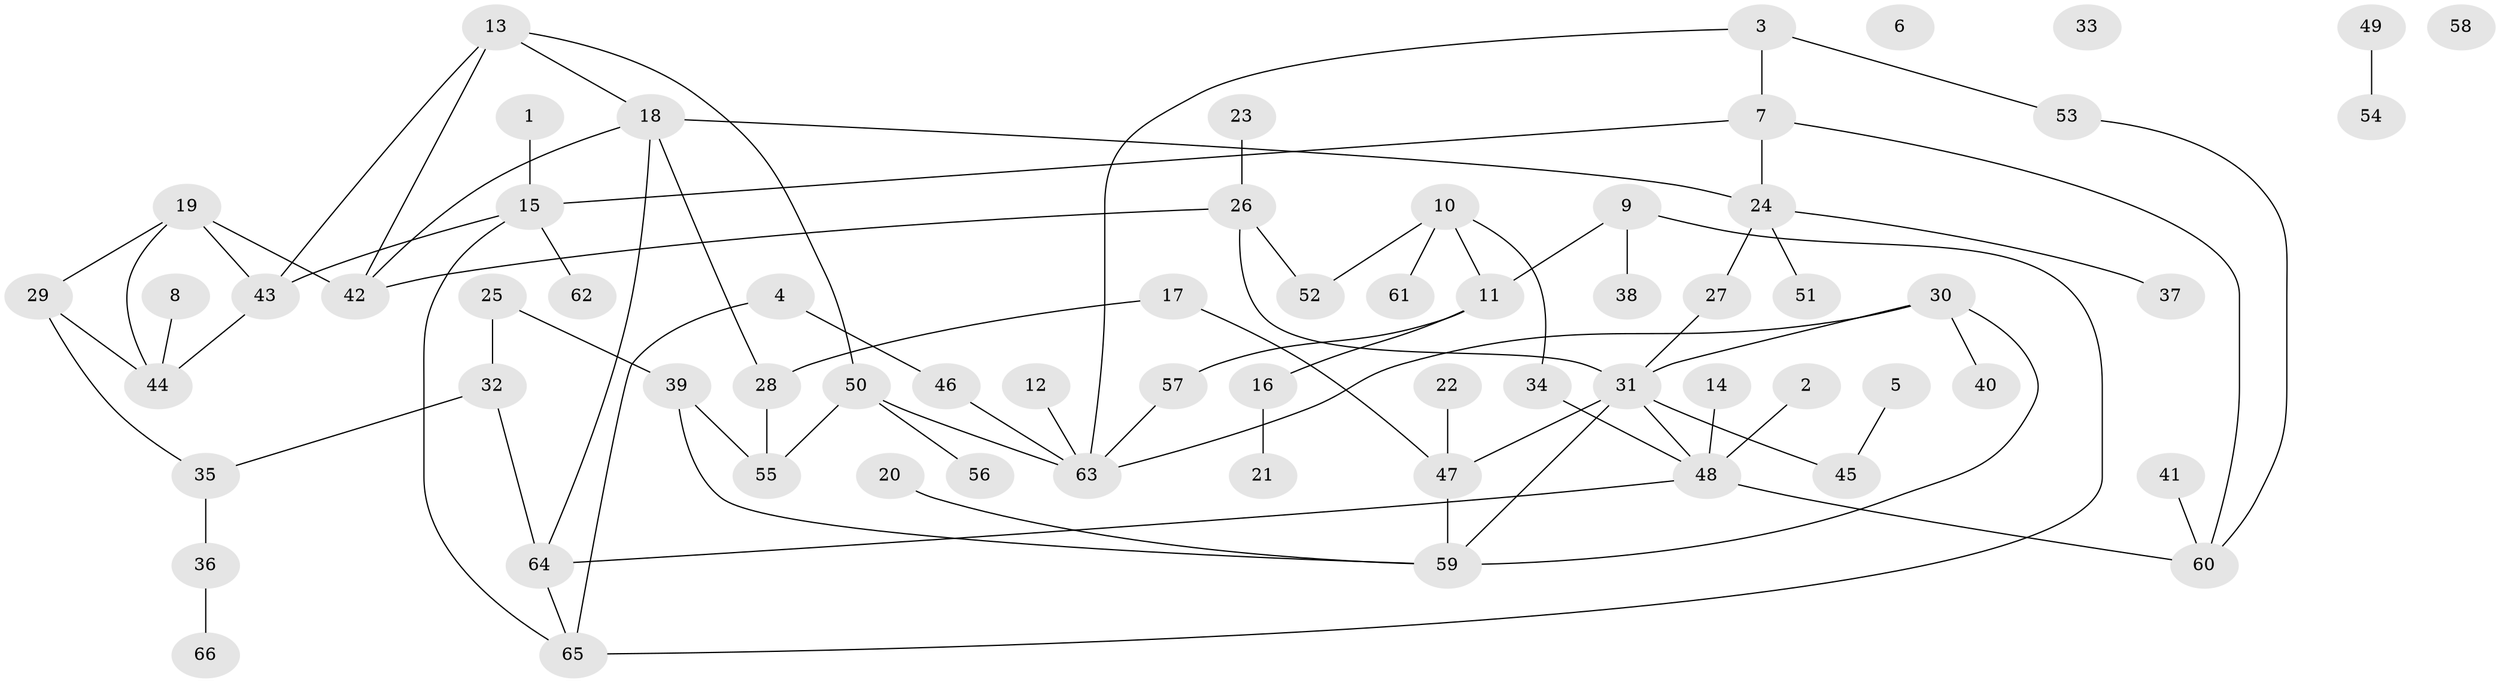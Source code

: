 // coarse degree distribution, {4: 0.14285714285714285, 5: 0.07142857142857142, 2: 0.14285714285714285, 1: 0.2857142857142857, 0: 0.14285714285714285, 3: 0.07142857142857142, 7: 0.14285714285714285}
// Generated by graph-tools (version 1.1) at 2025/16/03/04/25 18:16:41]
// undirected, 66 vertices, 84 edges
graph export_dot {
graph [start="1"]
  node [color=gray90,style=filled];
  1;
  2;
  3;
  4;
  5;
  6;
  7;
  8;
  9;
  10;
  11;
  12;
  13;
  14;
  15;
  16;
  17;
  18;
  19;
  20;
  21;
  22;
  23;
  24;
  25;
  26;
  27;
  28;
  29;
  30;
  31;
  32;
  33;
  34;
  35;
  36;
  37;
  38;
  39;
  40;
  41;
  42;
  43;
  44;
  45;
  46;
  47;
  48;
  49;
  50;
  51;
  52;
  53;
  54;
  55;
  56;
  57;
  58;
  59;
  60;
  61;
  62;
  63;
  64;
  65;
  66;
  1 -- 15;
  2 -- 48;
  3 -- 7;
  3 -- 53;
  3 -- 63;
  4 -- 46;
  4 -- 65;
  5 -- 45;
  7 -- 15;
  7 -- 24;
  7 -- 60;
  8 -- 44;
  9 -- 11;
  9 -- 38;
  9 -- 65;
  10 -- 11;
  10 -- 34;
  10 -- 52;
  10 -- 61;
  11 -- 16;
  11 -- 57;
  12 -- 63;
  13 -- 18;
  13 -- 42;
  13 -- 43;
  13 -- 50;
  14 -- 48;
  15 -- 43;
  15 -- 62;
  15 -- 65;
  16 -- 21;
  17 -- 28;
  17 -- 47;
  18 -- 24;
  18 -- 28;
  18 -- 42;
  18 -- 64;
  19 -- 29;
  19 -- 42;
  19 -- 43;
  19 -- 44;
  20 -- 59;
  22 -- 47;
  23 -- 26;
  24 -- 27;
  24 -- 37;
  24 -- 51;
  25 -- 32;
  25 -- 39;
  26 -- 31;
  26 -- 42;
  26 -- 52;
  27 -- 31;
  28 -- 55;
  29 -- 35;
  29 -- 44;
  30 -- 31;
  30 -- 40;
  30 -- 59;
  30 -- 63;
  31 -- 45;
  31 -- 47;
  31 -- 48;
  31 -- 59;
  32 -- 35;
  32 -- 64;
  34 -- 48;
  35 -- 36;
  36 -- 66;
  39 -- 55;
  39 -- 59;
  41 -- 60;
  43 -- 44;
  46 -- 63;
  47 -- 59;
  48 -- 60;
  48 -- 64;
  49 -- 54;
  50 -- 55;
  50 -- 56;
  50 -- 63;
  53 -- 60;
  57 -- 63;
  64 -- 65;
}
